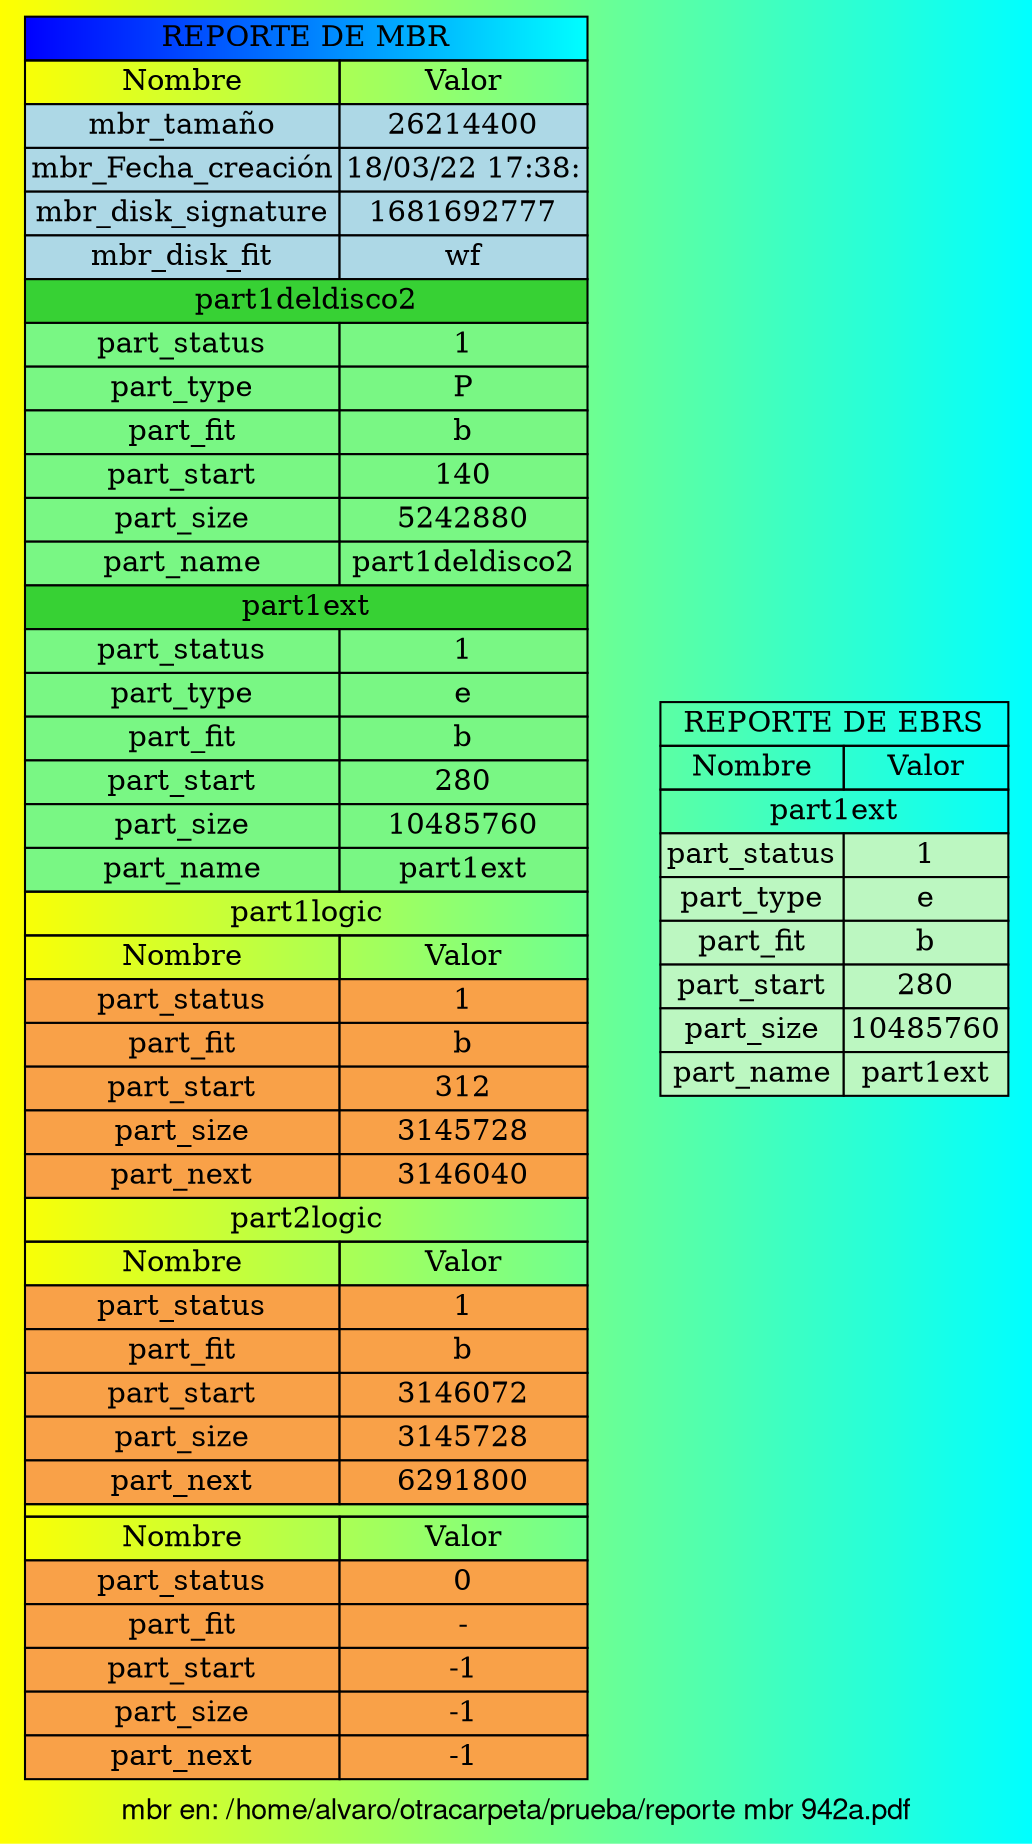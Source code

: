 digraph migraph{
     bgcolor="yellow:cyan"     gradientangle=0    label="mbr en: /home/alvaro/otracarpeta/prueba/reporte mbr 942a.pdf"    fontcolor="black"    fontname="Helvetica,Arial,sans-serif"

tbl [
shape=plaintext
 label=<
<table border='0' cellborder='1' cellspacing='0'>
<tr><td colspan="3" bgcolor="blue:cyan">REPORTE DE MBR</td></tr>
<th><td>Nombre</td><td>Valor</td></th>
<tr><td bgcolor="lightblue">mbr_tamaño</td><td bgcolor="lightblue">26214400</td></tr>
<tr><td bgcolor="lightblue">mbr_Fecha_creación</td><td bgcolor="lightblue">18/03/22 17:38:</td></tr>
<tr><td bgcolor="lightblue">mbr_disk_signature</td><td bgcolor="lightblue">1681692777</td></tr>
<tr><td bgcolor="lightblue">mbr_disk_fit</td><td bgcolor="lightblue">wf</td></tr>
<tr><td colspan="2" bgcolor="#37D134">part1deldisco2</td></tr>
<tr><td bgcolor="#79F784">part_status</td><td bgcolor="#79F784">1</td></tr>
<tr><td bgcolor="#79F784#79F784">part_type</td><td bgcolor="#79F784">P</td></tr>
<tr><td bgcolor="#79F784">part_fit</td><td bgcolor="#79F784">b</td></tr>
<tr><td bgcolor="#79F784">part_start</td><td bgcolor="#79F784">140</td></tr>
<tr><td bgcolor="#79F784">part_size</td><td bgcolor="#79F784">5242880</td></tr>
<tr><td bgcolor="#79F784">part_name</td><td bgcolor="#79F784">part1deldisco2</td></tr>
<tr><td colspan="2" bgcolor="#37D134">part1ext</td></tr>
<tr><td bgcolor="#79F784">part_status</td><td bgcolor="#79F784">1</td></tr>
<tr><td bgcolor="#79F784#79F784">part_type</td><td bgcolor="#79F784">e</td></tr>
<tr><td bgcolor="#79F784">part_fit</td><td bgcolor="#79F784">b</td></tr>
<tr><td bgcolor="#79F784">part_start</td><td bgcolor="#79F784">280</td></tr>
<tr><td bgcolor="#79F784">part_size</td><td bgcolor="#79F784">10485760</td></tr>
<tr><td bgcolor="#79F784">part_name</td><td bgcolor="#79F784">part1ext</td></tr>
<tr><td colspan="3">part1logic</td></tr>
<th><td>Nombre</td><td>Valor</td></th>
<tr><td bgcolor="#F9A148">part_status</td><td bgcolor="#F9A148">1</td></tr>
<tr><td bgcolor="#F9A148">part_fit</td><td bgcolor="#F9A148">b</td></tr>
<tr><td bgcolor="#F9A148">part_start</td><td bgcolor="#F9A148">312</td></tr>
<tr><td bgcolor="#F9A148">part_size</td><td bgcolor="#F9A148">3145728</td></tr>
<tr><td bgcolor="#F9A148">part_next</td><td bgcolor="#F9A148">3146040</td></tr>
<tr><td colspan="3">part2logic</td></tr>
<th><td>Nombre</td><td>Valor</td></th>
<tr><td bgcolor="#F9A148">part_status</td><td bgcolor="#F9A148">1</td></tr>
<tr><td bgcolor="#F9A148">part_fit</td><td bgcolor="#F9A148">b</td></tr>
<tr><td bgcolor="#F9A148">part_start</td><td bgcolor="#F9A148">3146072</td></tr>
<tr><td bgcolor="#F9A148">part_size</td><td bgcolor="#F9A148">3145728</td></tr>
<tr><td bgcolor="#F9A148">part_next</td><td bgcolor="#F9A148">6291800</td></tr>
<tr><td colspan="3"></td></tr>
<th><td>Nombre</td><td>Valor</td></th>
<tr><td bgcolor="#F9A148">part_status</td><td bgcolor="#F9A148">0</td></tr>
<tr><td bgcolor="#F9A148">part_fit</td><td bgcolor="#F9A148">-</td></tr>
<tr><td bgcolor="#F9A148">part_start</td><td bgcolor="#F9A148">-1</td></tr>
<tr><td bgcolor="#F9A148">part_size</td><td bgcolor="#F9A148">-1</td></tr>
<tr><td bgcolor="#F9A148">part_next</td><td bgcolor="#F9A148">-1</td></tr>
</table>
>];



tbl3 [
shape=plaintext
 label=<
<table border='0' cellborder='1' cellspacing='0'>
<tr><td colspan="3">REPORTE DE EBRS</td></tr>
<th><td>Nombre</td><td>Valor</td></th>
<tr><td colspan="3">part1ext</td></tr>
<tr><td bgcolor="#bcf7c1">part_status</td><td bgcolor="#bcf7c1">1</td></tr>
<tr><td bgcolor="#bcf7c1">part_type</td><td bgcolor="#bcf7c1">e</td></tr>
<tr><td bgcolor="#bcf7c1">part_fit</td><td bgcolor="#bcf7c1">b</td></tr>
<tr><td bgcolor="#bcf7c1">part_start</td><td bgcolor="#bcf7c1">280</td></tr>
<tr><td bgcolor="#bcf7c1">part_size</td><td bgcolor="#bcf7c1">10485760</td></tr>
<tr><td bgcolor="#bcf7c1">part_name</td><td bgcolor="#bcf7c1">part1ext</td></tr>
</table>
>];
}
